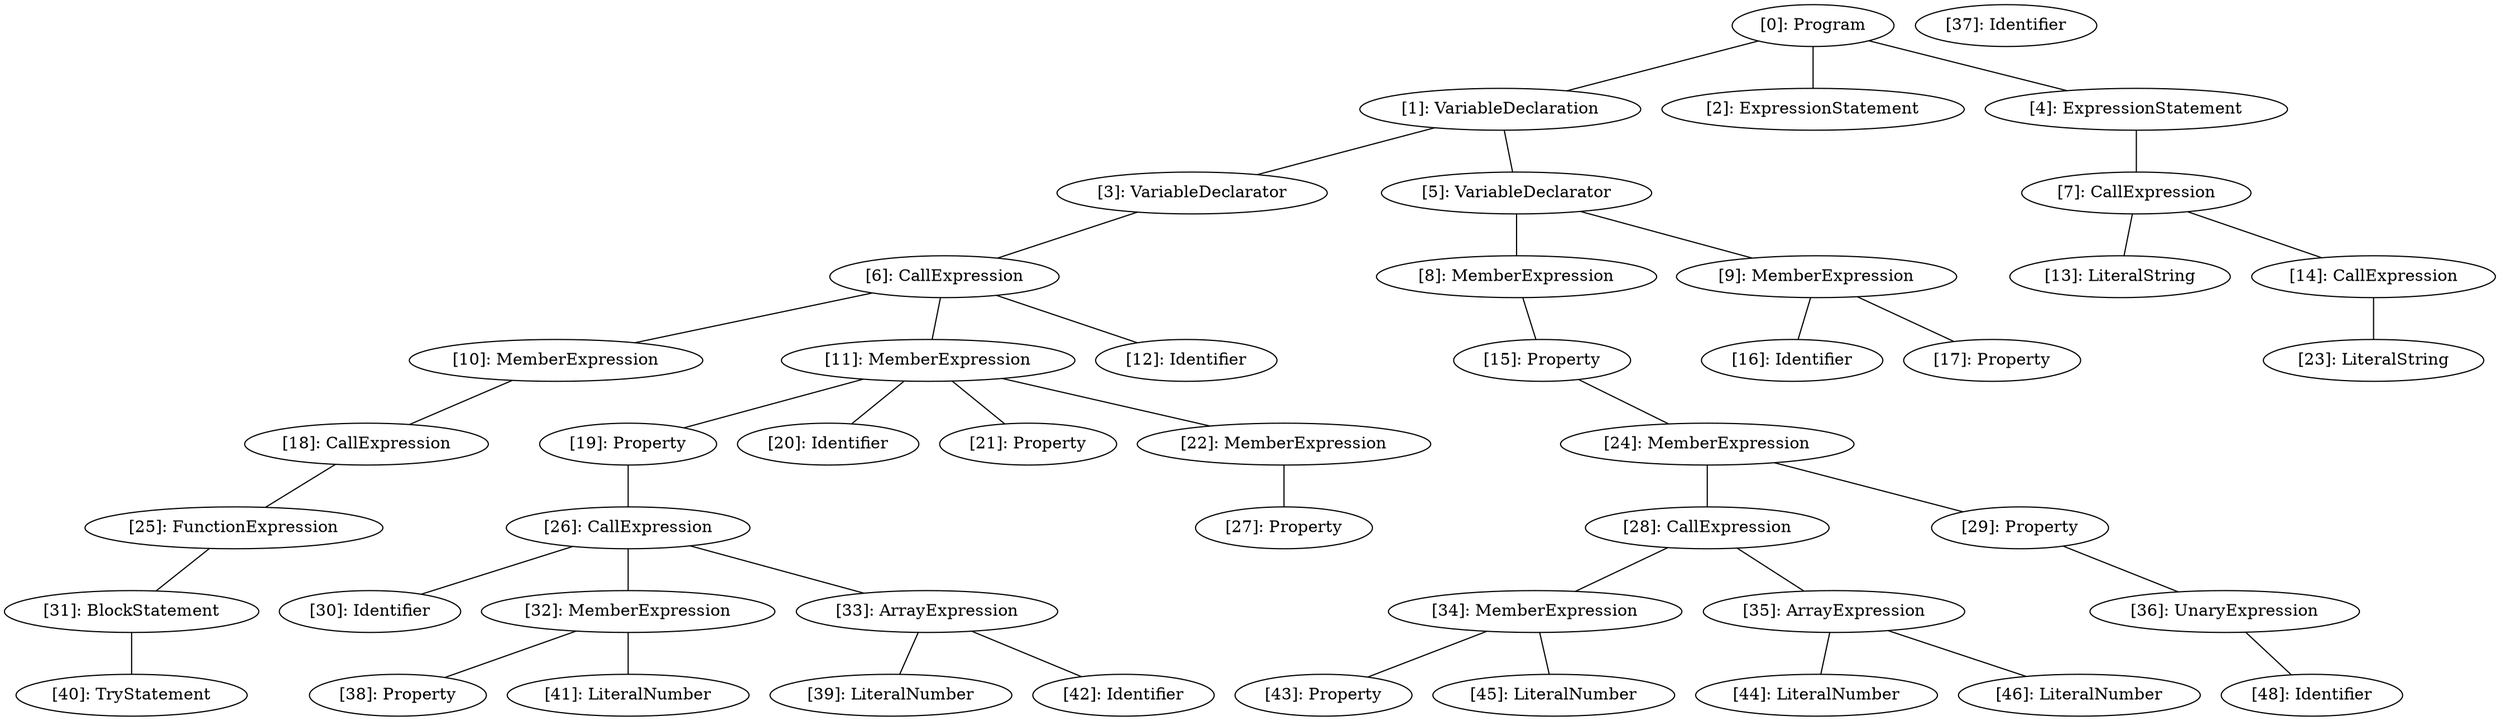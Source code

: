 // Result
graph {
	0 [label="[0]: Program"]
	1 [label="[1]: VariableDeclaration"]
	2 [label="[2]: ExpressionStatement"]
	3 [label="[3]: VariableDeclarator"]
	4 [label="[4]: ExpressionStatement"]
	5 [label="[5]: VariableDeclarator"]
	6 [label="[6]: CallExpression"]
	7 [label="[7]: CallExpression"]
	8 [label="[8]: MemberExpression"]
	9 [label="[9]: MemberExpression"]
	10 [label="[10]: MemberExpression"]
	11 [label="[11]: MemberExpression"]
	12 [label="[12]: Identifier"]
	13 [label="[13]: LiteralString"]
	14 [label="[14]: CallExpression"]
	15 [label="[15]: Property"]
	16 [label="[16]: Identifier"]
	17 [label="[17]: Property"]
	18 [label="[18]: CallExpression"]
	19 [label="[19]: Property"]
	20 [label="[20]: Identifier"]
	21 [label="[21]: Property"]
	22 [label="[22]: MemberExpression"]
	23 [label="[23]: LiteralString"]
	24 [label="[24]: MemberExpression"]
	25 [label="[25]: FunctionExpression"]
	26 [label="[26]: CallExpression"]
	27 [label="[27]: Property"]
	28 [label="[28]: CallExpression"]
	29 [label="[29]: Property"]
	30 [label="[30]: Identifier"]
	31 [label="[31]: BlockStatement"]
	32 [label="[32]: MemberExpression"]
	33 [label="[33]: ArrayExpression"]
	34 [label="[34]: MemberExpression"]
	35 [label="[35]: ArrayExpression"]
	36 [label="[36]: UnaryExpression"]
	37 [label="[37]: Identifier"]
	38 [label="[38]: Property"]
	39 [label="[39]: LiteralNumber"]
	40 [label="[40]: TryStatement"]
	41 [label="[41]: LiteralNumber"]
	42 [label="[42]: Identifier"]
	43 [label="[43]: Property"]
	44 [label="[44]: LiteralNumber"]
	45 [label="[45]: LiteralNumber"]
	46 [label="[46]: LiteralNumber"]
	48 [label="[48]: Identifier"]
	0 -- 1
	0 -- 2
	0 -- 4
	1 -- 3
	1 -- 5
	3 -- 6
	4 -- 7
	5 -- 8
	5 -- 9
	6 -- 10
	6 -- 11
	6 -- 12
	7 -- 13
	7 -- 14
	8 -- 15
	9 -- 16
	9 -- 17
	10 -- 18
	11 -- 19
	11 -- 20
	11 -- 21
	11 -- 22
	14 -- 23
	15 -- 24
	18 -- 25
	19 -- 26
	22 -- 27
	24 -- 28
	24 -- 29
	25 -- 31
	26 -- 30
	26 -- 32
	26 -- 33
	28 -- 34
	28 -- 35
	29 -- 36
	31 -- 40
	32 -- 38
	32 -- 41
	33 -- 39
	33 -- 42
	34 -- 43
	34 -- 45
	35 -- 44
	35 -- 46
	36 -- 48
}
